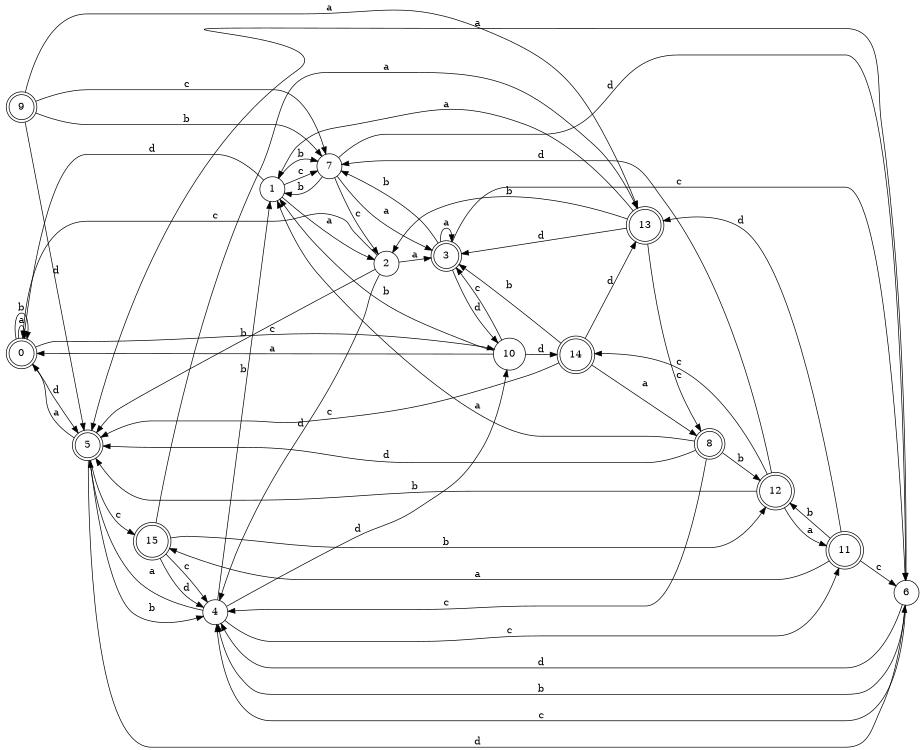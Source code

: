 digraph n13_9 {
__start0 [label="" shape="none"];

rankdir=LR;
size="8,5";

s0 [style="rounded,filled", color="black", fillcolor="white" shape="doublecircle", label="0"];
s1 [style="filled", color="black", fillcolor="white" shape="circle", label="1"];
s2 [style="filled", color="black", fillcolor="white" shape="circle", label="2"];
s3 [style="rounded,filled", color="black", fillcolor="white" shape="doublecircle", label="3"];
s4 [style="filled", color="black", fillcolor="white" shape="circle", label="4"];
s5 [style="rounded,filled", color="black", fillcolor="white" shape="doublecircle", label="5"];
s6 [style="filled", color="black", fillcolor="white" shape="circle", label="6"];
s7 [style="filled", color="black", fillcolor="white" shape="circle", label="7"];
s8 [style="rounded,filled", color="black", fillcolor="white" shape="doublecircle", label="8"];
s9 [style="rounded,filled", color="black", fillcolor="white" shape="doublecircle", label="9"];
s10 [style="filled", color="black", fillcolor="white" shape="circle", label="10"];
s11 [style="rounded,filled", color="black", fillcolor="white" shape="doublecircle", label="11"];
s12 [style="rounded,filled", color="black", fillcolor="white" shape="doublecircle", label="12"];
s13 [style="rounded,filled", color="black", fillcolor="white" shape="doublecircle", label="13"];
s14 [style="rounded,filled", color="black", fillcolor="white" shape="doublecircle", label="14"];
s15 [style="rounded,filled", color="black", fillcolor="white" shape="doublecircle", label="15"];
s0 -> s0 [label="a"];
s0 -> s0 [label="b"];
s0 -> s10 [label="c"];
s0 -> s5 [label="d"];
s1 -> s2 [label="a"];
s1 -> s7 [label="b"];
s1 -> s7 [label="c"];
s1 -> s0 [label="d"];
s2 -> s3 [label="a"];
s2 -> s5 [label="b"];
s2 -> s0 [label="c"];
s2 -> s4 [label="d"];
s3 -> s3 [label="a"];
s3 -> s7 [label="b"];
s3 -> s6 [label="c"];
s3 -> s10 [label="d"];
s4 -> s5 [label="a"];
s4 -> s1 [label="b"];
s4 -> s11 [label="c"];
s4 -> s10 [label="d"];
s5 -> s0 [label="a"];
s5 -> s4 [label="b"];
s5 -> s15 [label="c"];
s5 -> s6 [label="d"];
s6 -> s5 [label="a"];
s6 -> s4 [label="b"];
s6 -> s4 [label="c"];
s6 -> s4 [label="d"];
s7 -> s3 [label="a"];
s7 -> s1 [label="b"];
s7 -> s2 [label="c"];
s7 -> s6 [label="d"];
s8 -> s1 [label="a"];
s8 -> s12 [label="b"];
s8 -> s4 [label="c"];
s8 -> s5 [label="d"];
s9 -> s13 [label="a"];
s9 -> s7 [label="b"];
s9 -> s7 [label="c"];
s9 -> s5 [label="d"];
s10 -> s0 [label="a"];
s10 -> s1 [label="b"];
s10 -> s3 [label="c"];
s10 -> s14 [label="d"];
s11 -> s15 [label="a"];
s11 -> s12 [label="b"];
s11 -> s6 [label="c"];
s11 -> s13 [label="d"];
s12 -> s11 [label="a"];
s12 -> s5 [label="b"];
s12 -> s14 [label="c"];
s12 -> s7 [label="d"];
s13 -> s1 [label="a"];
s13 -> s2 [label="b"];
s13 -> s8 [label="c"];
s13 -> s3 [label="d"];
s14 -> s8 [label="a"];
s14 -> s3 [label="b"];
s14 -> s5 [label="c"];
s14 -> s13 [label="d"];
s15 -> s13 [label="a"];
s15 -> s12 [label="b"];
s15 -> s4 [label="c"];
s15 -> s4 [label="d"];

}
